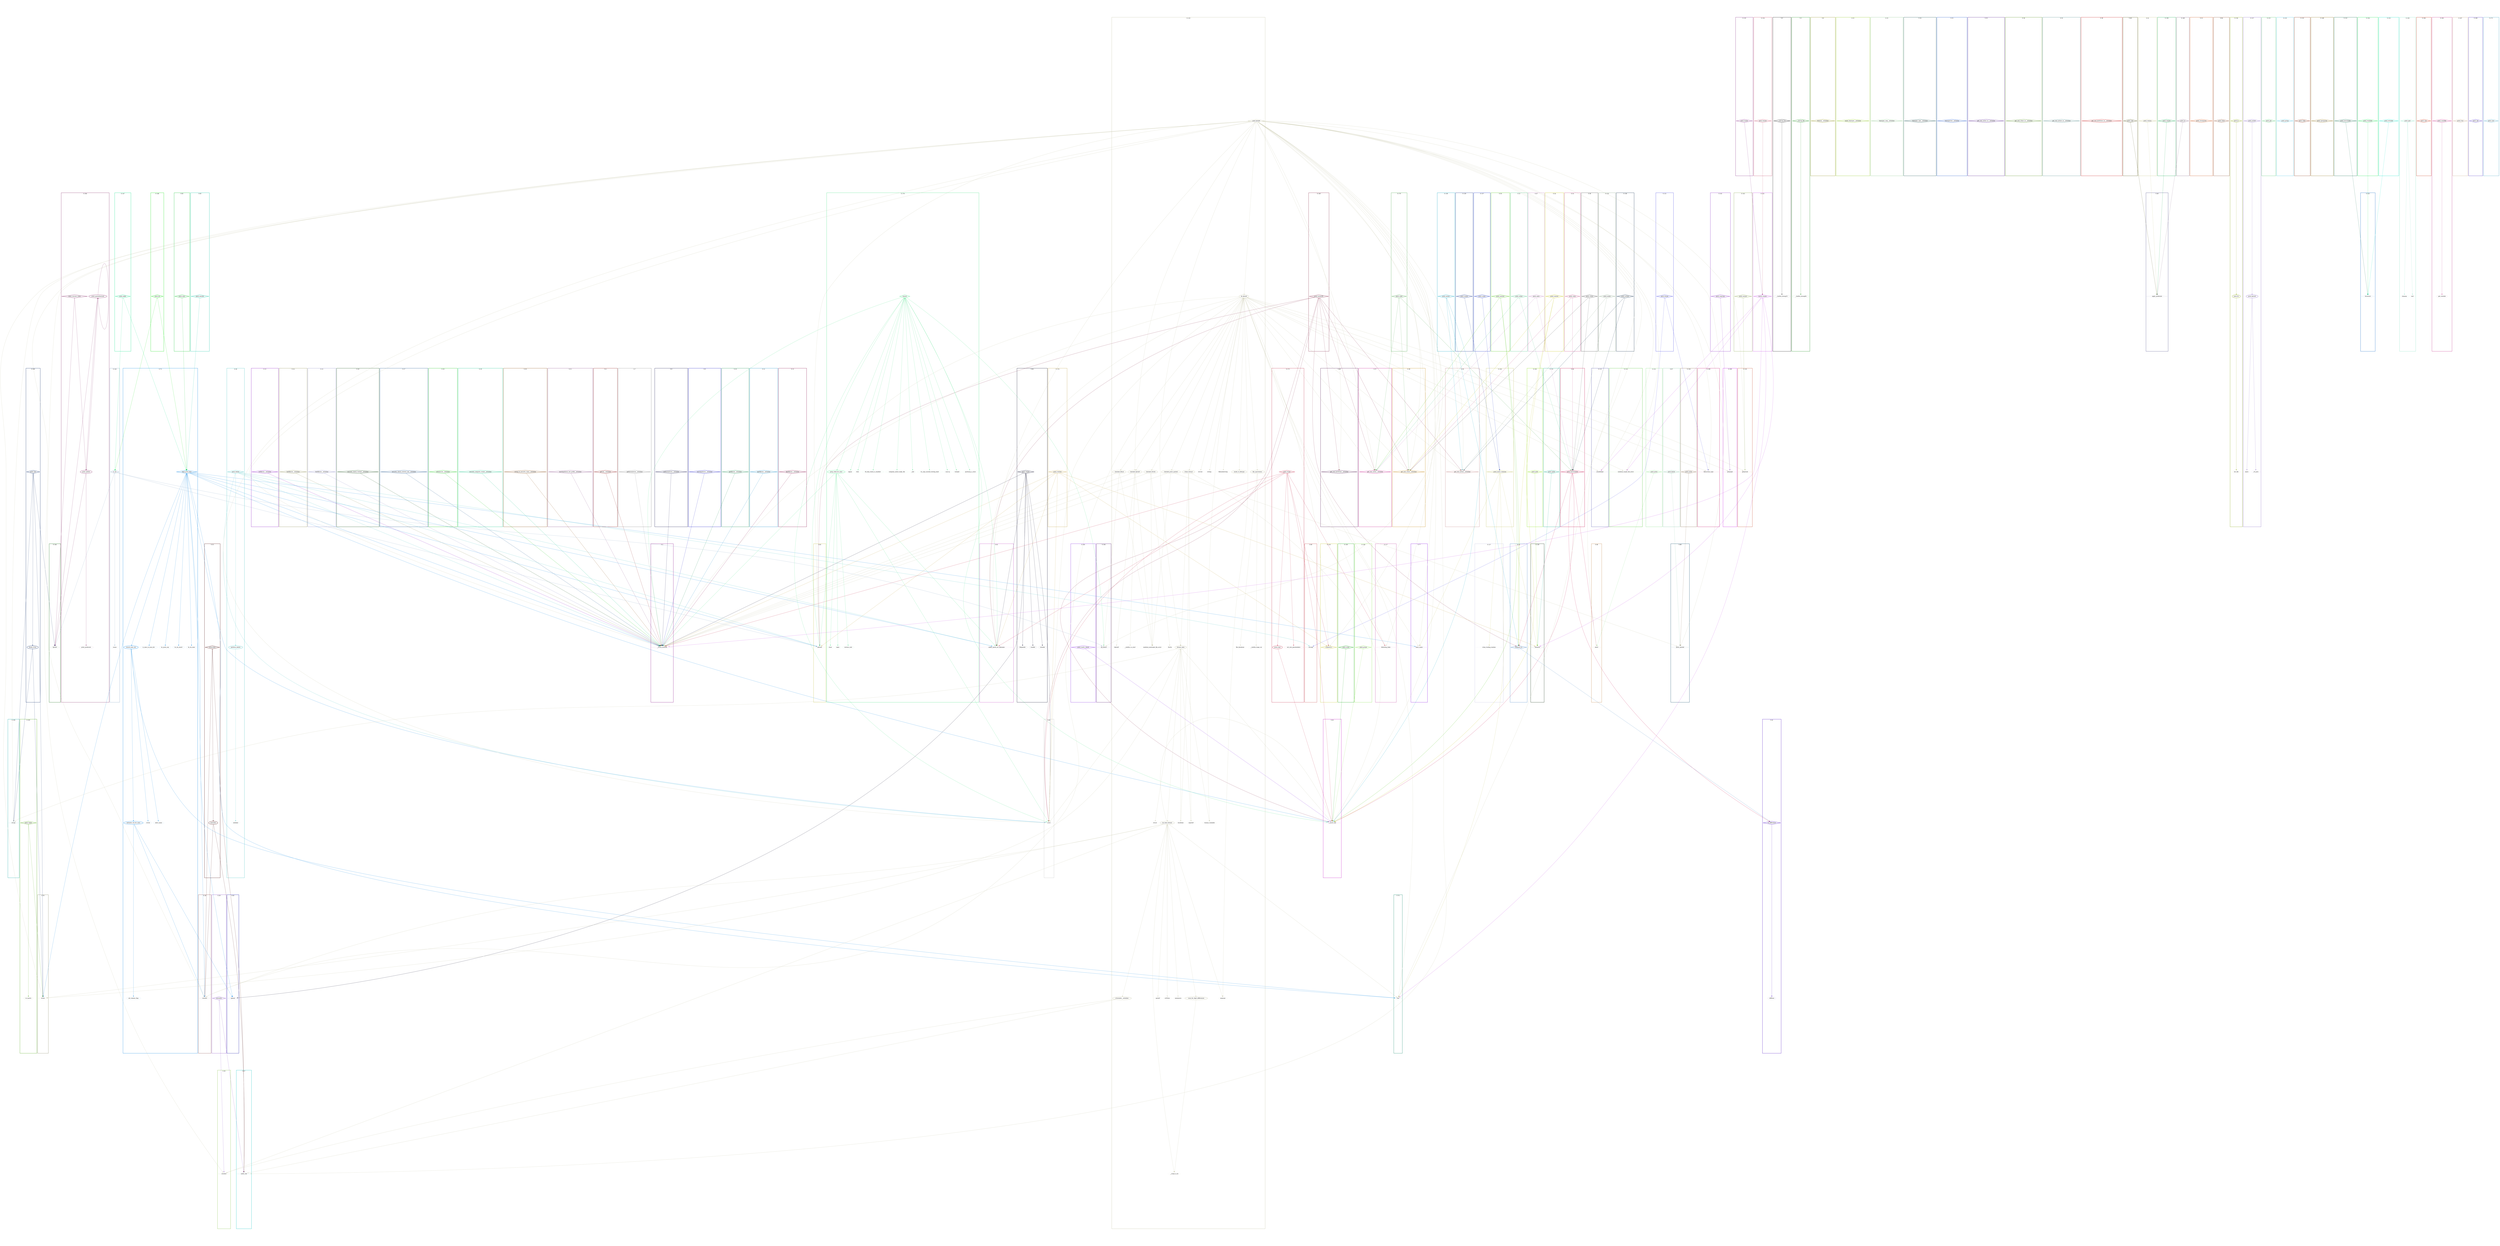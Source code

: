 digraph G {
  ratio=0.500000;
  "UV strcpy (195)" [shape=diamond, label="strcpy", color="#00A0A0",
                     style=dotted];
  "UV __bswap_32 (0)" [shape=diamond, label="__bswap_32", color="#000000",
                       style=bold];
  "UV snprintf (196)" [label="snprintf", color="#C0C0A0", style=dotted];
  "UV __builtin_bswap32 (1)" [label="__builtin_bswap32", color="#000000",
                              style=dotted];
  "UV localtime (197)" [label="localtime", color="#C0C0A0", style=dotted];
  "UV __bswap_64 (2)" [shape=diamond, label="__bswap_64", color="#008000",
                       style=bold];
  "UV strcat (198)" [label="strcat", color="#C0C0A0", style=dotted];
  "UV __builtin_bswap64 (3)" [label="__builtin_bswap64", color="#008000",
                              style=dotted];
  "UV blank_rtrim (199)" [label="blank_rtrim", color="#002060", style=bold];
  "UV getcon__extinline (4)" [shape=diamond, label="getcon__extinline",
                              color="#800000", style=bold];
  "UV print_list (200)" [shape=diamond, label="print_list", color="#002060",
                         style=bold];
  "UV __errno_location (5)" [shape=diamond, label="__errno_location",
                             color="#800080", style=dotted];
  "UV print_parenthesised (201)" [label="print_parenthesised",
                                  color="#802060", style=bold];
  "UV freecon__extinline (6)" [shape=diamond, label="freecon__extinline",
                               color="#808000", style=bold];
  "UV print_optlist (202)" [label="print_optlist", color="#802060",
                            style=bold];
  "UV getfscreatecon__extinline (7)" [shape=diamond,
                                      label="getfscreatecon__extinline",
                                      color="#808080", style=bold];
  "UV print_predicate (203)" [label="print_predicate", color="#802060",
                              style=dotted];
  "UV setfscreatecon__extinline (8)" [shape=diamond,
                                      label="setfscreatecon__extinline",
                                      color="#000040", style=bold];
  "UV show_success_rates (204)" [shape=diamond, label="show_success_rates",
                                 color="#802060", style=bold];
  "UV matchpathcon__extinline (9)" [shape=diamond,
                                    label="matchpathcon__extinline",
                                    color="#0000C0", style=bold];
  "UV pred_sanity_check (205)" [shape=diamond, label="pred_sanity_check",
                                color="#8020E0", style=bold];
  "UV getfilecon__extinline (10)" [shape=diamond,
                                   label="getfilecon__extinline",
                                   color="#008040", style=bold];
  "UV lgetfilecon__extinline (11)" [shape=diamond,
                                    label="lgetfilecon__extinline",
                                    color="#0080C0", style=bold];
  "UV fgetfilecon__extinline (12)" [shape=diamond,
                                    label="fgetfilecon__extinline",
                                    color="#800040", style=bold];
  "UV setfilecon__extinline (13)" [shape=diamond,
                                   label="setfilecon__extinline",
                                   color="#8000C0", style=bold];
  "UV lsetfilecon__extinline (14)" [shape=diamond,
                                    label="lsetfilecon__extinline",
                                    color="#808040", style=bold];
  "UV fsetfilecon__extinline (15)" [shape=diamond,
                                    label="fsetfilecon__extinline",
                                    color="#8080C0", style=bold];
  "UV security_check_context__extinline (16)" [shape=diamond,
                                               label="security_check_context__extinline",
                                               color="#004000", style=bold];
  "UV security_check_context_raw__extinline (17)" [shape=diamond,
                                                   label="security_check_context_raw__extinline",
                                                   color="#004080",
                                                   style=bold];
  "UV setexeccon__extinline (18)" [shape=diamond,
                                   label="setexeccon__extinline",
                                   color="#00C000", style=bold];
  "UV security_compute_create__extinline (19)" [shape=diamond,
                                                label="security_compute_create__extinline",
                                                color="#00C080", style=bold];
  "UV string_to_security_class__extinline (20)" [shape=diamond,
                                                 label="string_to_security_class__extinline",
                                                 color="#804000", style=bold];
  "UV matchpathcon_init_prefix__extinline (21)" [shape=diamond,
                                                 label="matchpathcon_init_prefix__extinline",
                                                 color="#804080", style=bold];
  "UV make_timespec__extinline (22)" [shape=diamond,
                                      label="make_timespec__extinline",
                                      color="#80C000", style=bold];
  "UV timespec_cmp__extinline (23)" [shape=diamond,
                                     label="timespec_cmp__extinline",
                                     color="#80C080", style=bold];
  "UV timespec_sign__extinline (24)" [shape=diamond,
                                      label="timespec_sign__extinline",
                                      color="#004040", style=bold];
  "UV timespectod__extinline (25)" [shape=diamond,
                                    label="timespectod__extinline",
                                    color="#0040C0", style=bold];
  "UV xnmalloc (26)" [label="xnmalloc", color="#400000", style=bold];
  "UV xalloc_die (27)" [shape=diamond, label="xalloc_die", color="#00C0C0",
                        style=dotted];
  "UV xmalloc (28)" [shape=diamond, label="xmalloc", color="#804040",
                     style=dotted];
  "UV xnrealloc (29)" [shape=diamond, label="xnrealloc", color="#8040C0",
                       style=bold];
  "UV xrealloc (30)" [shape=diamond, label="xrealloc", color="#80C040",
                      style=dotted];
  "UV x2nrealloc__extinline (31)" [label="x2nrealloc__extinline",
                                   color="#C0C0A0", style=bold];
  "UV xcharalloc (32)" [shape=diamond, label="xcharalloc", color="#400000",
                        style=bold];
  "UV get_stat_atime_ns__extinline (33)" [shape=diamond,
                                          label="get_stat_atime_ns__extinline",
                                          color="#400080", style=bold];
  "UV get_stat_ctime_ns__extinline (34)" [shape=diamond,
                                          label="get_stat_ctime_ns__extinline",
                                          color="#408000", style=bold];
  "UV get_stat_mtime_ns__extinline (35)" [shape=diamond,
                                          label="get_stat_mtime_ns__extinline",
                                          color="#408080", style=bold];
  "UV get_stat_birthtime_ns__extinline (36)" [shape=diamond,
                                              label="get_stat_birthtime_ns__extinline",
                                              color="#C00000", style=bold];
  "UV get_stat_atime__extinline (37)" [shape=diamond,
                                       label="get_stat_atime__extinline",
                                       color="#C00080", style=bold];
  "UV get_stat_ctime__extinline (38)" [shape=diamond,
                                       label="get_stat_ctime__extinline",
                                       color="#C08000", style=bold];
  "UV get_stat_mtime__extinline (39)" [shape=diamond,
                                       label="get_stat_mtime__extinline",
                                       color="#C08080", style=bold];
  "UV get_stat_birthtime__extinline (40)" [shape=diamond,
                                           label="get_stat_birthtime__extinline",
                                           color="#400040", style=bold];
  "UV ts_difference (41)" [shape=diamond, label="ts_difference",
                           color="#4000C0", style=bold];
  "UV difftime (42)" [label="difftime", color="#4000C0", style=dotted];
  "UV compare_ts (43)" [shape=diamond, label="compare_ts", color="#4080C0",
                        style=bold];
  "UV pred_timewindow (44)" [shape=diamond, label="pred_timewindow",
                             color="#C00040", style=bold];
  "UV __assert_fail (45)" [shape=diamond, label="__assert_fail",
                           color="#C000C0", style=dotted];
  "UV abort (46)" [shape=diamond, label="abort", color="#C08040",
                   style=dotted];
  "UV pred_amin (47)" [shape=diamond, label="pred_amin", color="#C080C0",
                       style=bold];
  "UV pred_and (48)" [shape=diamond, label="pred_and", color="#404000",
                      style=bold];
  "UV apply_predicate (49)" [shape=diamond, label="apply_predicate",
                             color="#404080", style=dotted];
  "UV pred_anewer (50)" [shape=diamond, label="pred_anewer", color="#40C000",
                         style=bold];
  "UV pred_atime (51)" [shape=diamond, label="pred_atime", color="#40C080",
                        style=bold];
  "UV pred_closeparen (52)" [shape=diamond, label="pred_closeparen",
                             color="#C04000", style=bold];
  "UV pred_cmin (53)" [shape=diamond, label="pred_cmin", color="#C04080",
                       style=bold];
  "UV pred_cnewer (54)" [shape=diamond, label="pred_cnewer", color="#C0C000",
                         style=bold];
  "UV pred_comma (55)" [shape=diamond, label="pred_comma", color="#C0C080",
                        style=bold];
  "UV pred_ctime (56)" [shape=diamond, label="pred_ctime", color="#404040",
                        style=bold];
  "UV perform_delete (57)" [label="perform_delete", color="#40C0C0",
                            style=bold];
  "UV unlinkat (58)" [label="unlinkat", color="#40C0C0", style=dotted];
  "UV pred_delete (59)" [shape=diamond, label="pred_delete", color="#40C0C0",
                         style=bold];
  "UV strcmp (60)" [shape=diamond, label="strcmp", color="#C04040",
                    style=dotted];
  "UV safely_quote_err_filename (61)" [shape=diamond,
                                       label="safely_quote_err_filename",
                                       color="#C040C0", style=dotted];
  "UV gettext (62)" [shape=diamond, label="gettext", color="#C0C040",
                     style=dotted];
  "UV error (63)" [shape=diamond, label="error", color="#C0C0C0",
                   style=dotted];
  "UV pred_empty (64)" [shape=diamond, label="pred_empty", color="#000020",
                        style=bold];
  "UV openat (65)" [shape=diamond, label="openat", color="#0000A0",
                    style=dotted];
  "UV fdopendir (66)" [label="fdopendir", color="#000020", style=dotted];
  "UV readdir (67)" [label="readdir", color="#000020", style=dotted];
  "UV closedir (68)" [label="closedir", color="#000020", style=dotted];
  "UV initialise_wd_for_exec (69)" [label="initialise_wd_for_exec",
                                    color="#0080E0", style=bold];
  "UV set_cloexec_flag (70)" [label="set_cloexec_flag", color="#0080E0",
                              style=dotted];
  "UV record_exec_dir (71)" [label="record_exec_dir", color="#0080E0",
                             style=bold];
  "UV strchr (72)" [label="strchr", color="#0080E0", style=dotted];
  "UV mdir_name (73)" [label="mdir_name", color="#0080E0", style=dotted];
  "UV free (74)" [shape=diamond, label="free", color="#008060", style=dotted];
  "UV impl_pred_exec (75)" [shape=diamond, label="impl_pred_exec",
                            color="#0080E0", style=bold];
  "UV is_exec_in_local_dir (76)" [label="is_exec_in_local_dir",
                                  color="#0080E0", style=dotted];
  "UV base_name (77)" [shape=diamond, label="base_name", color="#8000E0",
                       style=dotted];
  "UV strlen (78)" [shape=diamond, label="strlen", color="#808060",
                    style=dotted];
  "UV bc_push_arg (79)" [label="bc_push_arg", color="#0080E0", style=dotted];
  "UV bc_do_insert (80)" [label="bc_do_insert", color="#0080E0", style=dotted];
  "UV bc_do_exec (81)" [label="bc_do_exec", color="#0080E0", style=dotted];
  "UV pred_exec (82)" [shape=diamond, label="pred_exec", color="#00C020",
                       style=bold];
  "UV pred_execdir (83)" [shape=diamond, label="pred_execdir",
                          color="#00C0A0", style=bold];
  "UV pred_false (84)" [shape=diamond, label="pred_false", color="#804020",
                        style=bold];
  "UV pred_fls (85)" [label="pred_fls", color="#80A000", style=bold];
  "UV list_file (86)" [label="list_file", color="#80A000", style=dotted];
  "UV pred_fprint (87)" [shape=diamond, label="pred_fprint", color="#80C0A0",
                         style=bold];
  "UV print_quoted (88)" [shape=diamond, label="print_quoted",
                          color="#004060", style=dotted];
  "UV pred_fprint0 (89)" [label="pred_fprint0", color="#8060C0", style=bold];
  "UV fputs (90)" [label="fputs", color="#8060C0", style=dotted];
  "UV _IO_putc (91)" [label="_IO_putc", color="#8060C0", style=dotted];
  "UV mode_to_filetype (92)" [label="mode_to_filetype", color="#C0C0A0",
                              style=bold];
  "UV file_sparseness (93)" [label="file_sparseness", color="#C0C0A0",
                             style=bold];
  "UV __builtin_huge_val (94)" [label="__builtin_huge_val", color="#C0C0A0",
                                style=dotted];
  "UV file_blocksize (95)" [label="file_blocksize", color="#C0C0A0",
                            style=dotted];
  "UV checked_fprintf (96)" [label="checked_fprintf", color="#C0C0A0",
                             style=bold];
  "UV __builtin_va_start (97)" [label="__builtin_va_start", color="#C0C0A0",
                                style=dotted];
  "UV vfprintf (98)" [label="vfprintf", color="#C0C0A0", style=dotted];
  "UV nonfatal_nontarget_file_error (99)" [label="nonfatal_nontarget_file_error",
                                           color="#C0C0A0", style=dotted];
  "UV checked_print_quoted (100)" [label="checked_print_quoted",
                                   color="#C0C0A0", style=bold];
  "UV checked_fwrite (101)" [label="checked_fwrite", color="#C0C0A0",
                             style=bold];
  "UV fwrite (102)" [label="fwrite", color="#C0C0A0", style=dotted];
  "UV checked_fflush (103)" [label="checked_fflush", color="#C0C0A0",
                             style=bold];
  "UV rpl_fflush (104)" [shape=diamond, label="rpl_fflush", color="#400060",
                         style=dotted];
  "UV do_fprintf (105)" [label="do_fprintf", color="#C0C0A0", style=bold];
  "UV ctime_format (106)" [label="ctime_format", color="#C0C0A0", style=bold];
  "UV human_readable (107)" [label="human_readable", color="#C0C0A0",
                             style=dotted];
  "UV filesystem_type (108)" [shape=diamond, label="filesystem_type",
                              color="#C00060", style=dotted];
  "UV getgrgid (109)" [shape=diamond, label="getgrgid", color="#C000E0",
                       style=dotted];
  "UV strrchr (110)" [label="strrchr", color="#C0C0A0", style=dotted];
  "UV strdup (111)" [label="strdup", color="#C0C0A0", style=dotted];
  "UV memcpy (112)" [label="memcpy", color="#C0C0A0", style=dotted];
  "UV areadlinkat (113)" [shape=diamond, label="areadlinkat",
                          color="#4040A0", style=dotted];
  "UV nonfatal_target_file_error (114)" [shape=diamond,
                                         label="nonfatal_target_file_error",
                                         color="#40C020", style=dotted];
  "UV filemodestring (115)" [label="filemodestring", color="#C0C0A0",
                             style=dotted];
  "UV getpwuid (116)" [shape=diamond, label="getpwuid", color="#C04020",
                       style=dotted];
  "UV following_links (117)" [shape=diamond, label="following_links",
                              color="#C040A0", style=dotted];
  "UV <indirect> (118)" [shape=diamond, label="<indirect>", color="#C0C020",
                         style=bold];
  "UV pred_fprintf (119)" [shape=diamond, label="pred_fprintf",
                           color="#C0C0A0", style=bold];
  "UV format_date (120)" [label="format_date", color="#C0C0A0", style=bold];
  "UV pred_fstype (121)" [shape=diamond, label="pred_fstype",
                          color="#4040E0", style=bold];
  "UV pred_gid (122)" [shape=diamond, label="pred_gid", color="#40C060",
                       style=bold];
  "UV pred_group (123)" [shape=diamond, label="pred_group", color="#40C0E0",
                         style=bold];
  "UV pred_ilname (124)" [shape=diamond, label="pred_ilname",
                          color="#C04060", style=bold];
  "UV match_lname (125)" [shape=diamond, label="match_lname",
                          color="#C040E0", style=bold];
  "UV pred_name_common (126)" [shape=diamond, label="pred_name_common",
                               color="#C0C060", style=bold];
  "UV strip_trailing_slashes (127)" [shape=diamond,
                                     label="strip_trailing_slashes",
                                     color="#C0C0E0", style=dotted];
  "UV fnmatch (128)" [shape=diamond, label="fnmatch", color="#002000",
                      style=dotted];
  "UV pred_iname (129)" [shape=diamond, label="pred_iname", color="#002080",
                         style=bold];
  "UV pred_inum (130)" [shape=diamond, label="pred_inum", color="#00A000",
                        style=bold];
  "UV pred_ipath (131)" [shape=diamond, label="pred_ipath", color="#00A080",
                         style=bold];
  "UV pred_links (132)" [shape=diamond, label="pred_links", color="#802000",
                         style=bold];
  "UV pred_lname (133)" [shape=diamond, label="pred_lname", color="#802080",
                         style=bold];
  "UV pred_ls (134)" [shape=diamond, label="pred_ls", color="#80A000",
                      style=bold];
  "UV pred_mmin (135)" [shape=diamond, label="pred_mmin", color="#80A080",
                        style=bold];
  "UV pred_mtime (136)" [shape=diamond, label="pred_mtime", color="#002040",
                         style=bold];
  "UV pred_name (137)" [shape=diamond, label="pred_name", color="#0020C0",
                        style=bold];
  "UV pred_negate (138)" [shape=diamond, label="pred_negate",
                          color="#00A040", style=bold];
  "UV pred_newer (139)" [shape=diamond, label="pred_newer", color="#00A0C0",
                         style=bold];
  "UV pred_newerXY (140)" [shape=diamond, label="pred_newerXY",
                           color="#802040", style=bold];
  "UV pred_nogroup (141)" [shape=diamond, label="pred_nogroup",
                           color="#8020C0", style=bold];
  "UV pred_nouser (142)" [shape=diamond, label="pred_nouser",
                          color="#80A040", style=bold];
  "UV is_ok (143)" [shape=diamond, label="is_ok", color="#80A0C0", style=bold];
  "UV fprintf (144)" [shape=diamond, label="fprintf", color="#006000",
                      style=dotted];
  "UV yesno (145)" [label="yesno", color="#80A0C0", style=dotted];
  "UV pred_ok (146)" [shape=diamond, label="pred_ok", color="#00E000",
                      style=bold];
  "UV pred_okdir (147)" [shape=diamond, label="pred_okdir", color="#00E080",
                         style=bold];
  "UV pred_openparen (148)" [shape=diamond, label="pred_openparen",
                             color="#806000", style=bold];
  "UV pred_or (149)" [shape=diamond, label="pred_or", color="#806080",
                      style=bold];
  "UV pred_path (150)" [shape=diamond, label="pred_path", color="#80E000",
                        style=bold];
  "UV pred_perm (151)" [shape=diamond, label="pred_perm", color="#80E080",
                        style=bold];
  "UV pred_executable (152)" [shape=diamond, label="pred_executable",
                              color="#006040", style=bold];
  "UV faccessat (153)" [shape=diamond, label="faccessat", color="#0060C0",
                        style=dotted];
  "UV pred_readable (154)" [shape=diamond, label="pred_readable",
                            color="#00E040", style=bold];
  "UV pred_writable (155)" [shape=diamond, label="pred_writable",
                            color="#00E0C0", style=bold];
  "UV pred_print (156)" [shape=diamond, label="pred_print", color="#806040",
                         style=bold];
  "UV pred_print0 (157)" [shape=diamond, label="pred_print0",
                          color="#8060C0", style=bold];
  "UV pred_prune (158)" [shape=diamond, label="pred_prune", color="#80E040",
                         style=bold];
  "UV pred_quit (159)" [shape=diamond, label="pred_quit", color="#80E0C0",
                        style=bold];
  "UV cleanup (160)" [label="cleanup", color="#80E0C0", style=dotted];
  "UV exit (161)" [label="exit", color="#80E0C0", style=dotted];
  "UV pred_regex (162)" [shape=diamond, label="pred_regex", color="#40A000",
                         style=bold];
  "UV re_match (163)" [label="re_match", color="#40A000", style=dotted];
  "UV pred_size (164)" [shape=diamond, label="pred_size", color="#C02000",
                        style=bold];
  "UV pred_samefile (165)" [shape=diamond, label="pred_samefile",
                            color="#C02080", style=bold];
  "UV get_statinfo (166)" [label="get_statinfo", color="#C02080",
                           style=dotted];
  "UV pred_true (167)" [shape=diamond, label="pred_true", color="#C0A080",
                        style=bold];
  "UV pred_type (168)" [label="pred_type", color="#C02040", style=bold];
  "UV pred_uid (169)" [shape=diamond, label="pred_uid", color="#4020C0",
                       style=bold];
  "UV pred_used (170)" [shape=diamond, label="pred_used", color="#40A040",
                        style=bold];
  "UV pred_user (171)" [shape=diamond, label="pred_user", color="#40A0C0",
                        style=bold];
  "UV pred_xtype (172)" [shape=diamond, label="pred_xtype", color="#C02040",
                         style=bold];
  "UV set_stat_placeholders (173)" [label="set_stat_placeholders",
                                    color="#C02040", style=dotted];
  "UV pred_context (174)" [shape=diamond, label="pred_context",
                           color="#C0A040", style=bold];
  "UV prep_child_for_exec (175)" [label="prep_child_for_exec",
                                  color="#40E080", style=bold];
  "UV close (176)" [label="close", color="#40E080", style=dotted];
  "UV open (177)" [label="open", color="#40E080", style=dotted];
  "UV restore_cwd (178)" [label="restore_cwd", color="#40E080", style=dotted];
  "UV launch (179)" [shape=diamond, label="launch", color="#40E080",
                     style=bold];
  "UV signal (180)" [label="signal", color="#40E080", style=dotted];
  "UV fork (181)" [label="fork", color="#40E080", style=dotted];
  "UV fd_leak_check_is_enabled (182)" [label="fd_leak_check_is_enabled",
                                       color="#40E080", style=dotted];
  "UV complain_about_leaky_fds (183)" [label="complain_about_leaky_fds",
                                       color="#40E080", style=dotted];
  "UV _exit (184)" [label="_exit", color="#40E080", style=dotted];
  "UV bc_args_exceed_testing_limit (185)" [label="bc_args_exceed_testing_limit",
                                           color="#40E080", style=dotted];
  "UV execvp (186)" [label="execvp", color="#40E080", style=dotted];
  "UV waitpid (187)" [label="waitpid", color="#40E080", style=dotted];
  "UV quotearg_n_style (188)" [label="quotearg_n_style", color="#40E080",
                               style=dotted];
  "UV scan_for_digit_differences (189)" [label="scan_for_digit_differences",
                                         color="#C0C0A0", style=bold];
  "UV __ctype_b_loc (190)" [label="__ctype_b_loc", color="#C0C0A0",
                            style=dotted];
  "UV do_time_format (191)" [label="do_time_format", color="#C0C0A0",
                             style=bold];
  "UV sprintf (192)" [label="sprintf", color="#C0C0A0", style=dotted];
  "UV strftime (193)" [label="strftime", color="#C0C0A0", style=dotted];
  "UV memmove (194)" [label="memmove", color="#C0C0A0", style=dotted];
  
  subgraph cluster_30 { label="S 30";
    color="#80C040";
    style=bold;
    "UV xrealloc (30)"; };
  subgraph cluster_113 { label="S 113";
    color="#4040A0";
    style=bold;
    "UV areadlinkat (113)"; };
  subgraph cluster_114 { label="S 114";
    color="#40C020";
    style=bold;
    "UV nonfatal_target_file_error (114)"; };
  subgraph cluster_32 { label="S 32";
    color="#400000";
    style=bold;
    "UV xcharalloc (32)";"UV xnmalloc (26)"; };
  subgraph cluster_33 { label="S 33";
    color="#400080";
    style=bold;
    "UV get_stat_atime_ns__extinline (33)"; };
  subgraph cluster_116 { label="S 116";
    color="#C04020";
    style=bold;
    "UV getpwuid (116)"; };
  subgraph cluster_34 { label="S 34";
    color="#408000";
    style=bold;
    "UV get_stat_ctime_ns__extinline (34)"; };
  subgraph cluster_117 { label="S 117";
    color="#C040A0";
    style=bold;
    "UV following_links (117)"; };
  subgraph cluster_35 { label="S 35";
    color="#408080";
    style=bold;
    "UV get_stat_mtime_ns__extinline (35)"; };
  subgraph cluster_118 { label="S 118";
    color="#C0C020";
    style=bold;
    "UV <indirect> (118)"; };
  subgraph cluster_36 { label="S 36";
    color="#C00000";
    style=bold;
    "UV get_stat_birthtime_ns__extinline (36)"; };
  subgraph cluster_119 { label="S 119";
    color="#C0C0A0";
    style=bold;
    "UV memmove (194)";"UV strftime (193)";"UV sprintf (192)";"UV do_time_format (191)";"UV __ctype_b_loc (190)";"UV scan_for_digit_differences (189)";"UV format_date (120)";"UV pred_fprintf (119)";"UV filemodestring (115)";"UV memcpy (112)";"UV strdup (111)";"UV strrchr (110)";"UV human_readable (107)";"UV ctime_format (106)";"UV do_fprintf (105)";"UV checked_fflush (103)";"UV fwrite (102)";"UV checked_fwrite (101)";"UV checked_print_quoted (100)";"UV nonfatal_nontarget_file_error (99)";"UV vfprintf (98)";"UV __builtin_va_start (97)";"UV checked_fprintf (96)";"UV file_blocksize (95)";"UV __builtin_huge_val (94)";"UV file_sparseness (93)";"UV mode_to_filetype (92)";"UV x2nrealloc__extinline (31)";"UV strcat (198)";"UV localtime (197)";"UV snprintf (196)"; };
  subgraph cluster_37 { label="S 37";
    color="#C00080";
    style=bold;
    "UV get_stat_atime__extinline (37)"; };
  subgraph cluster_38 { label="S 38";
    color="#C08000";
    style=bold;
    "UV get_stat_ctime__extinline (38)"; };
  subgraph cluster_39 { label="S 39";
    color="#C08080";
    style=bold;
    "UV get_stat_mtime__extinline (39)"; };
  subgraph cluster_121 { label="S 121";
    color="#4040E0";
    style=bold;
    "UV pred_fstype (121)"; };
  subgraph cluster_122 { label="S 122";
    color="#40C060";
    style=bold;
    "UV pred_gid (122)"; };
  subgraph cluster_40 { label="S 40";
    color="#400040";
    style=bold;
    "UV get_stat_birthtime__extinline (40)"; };
  subgraph cluster_123 { label="S 123";
    color="#40C0E0";
    style=bold;
    "UV pred_group (123)"; };
  subgraph cluster_41 { label="S 41";
    color="#4000C0";
    style=bold;
    "UV difftime (42)";"UV ts_difference (41)"; };
  subgraph cluster_124 { label="S 124";
    color="#C04060";
    style=bold;
    "UV pred_ilname (124)"; };
  subgraph cluster_125 { label="S 125";
    color="#C040E0";
    style=bold;
    "UV match_lname (125)"; };
  subgraph cluster_43 { label="S 43";
    color="#4080C0";
    style=bold;
    "UV compare_ts (43)"; };
  subgraph cluster_126 { label="S 126";
    color="#C0C060";
    style=bold;
    "UV pred_name_common (126)"; };
  subgraph cluster_44 { label="S 44";
    color="#C00040";
    style=bold;
    "UV pred_timewindow (44)"; };
  subgraph cluster_127 { label="S 127";
    color="#C0C0E0";
    style=bold;
    "UV strip_trailing_slashes (127)"; };
  subgraph cluster_45 { label="S 45";
    color="#C000C0";
    style=bold;
    "UV __assert_fail (45)"; };
  subgraph cluster_128 { label="S 128";
    color="#002000";
    style=bold;
    "UV fnmatch (128)"; };
  subgraph cluster_46 { label="S 46";
    color="#C08040";
    style=bold;
    "UV abort (46)"; };
  subgraph cluster_129 { label="S 129";
    color="#002080";
    style=bold;
    "UV pred_iname (129)"; };
  subgraph cluster_47 { label="S 47";
    color="#C080C0";
    style=bold;
    "UV pred_amin (47)"; };
  subgraph cluster_48 { label="S 48";
    color="#404000";
    style=bold;
    "UV pred_and (48)"; };
  subgraph cluster_195 { label="S 195";
    color="#00A0A0";
    style=bold;
    "UV strcpy (195)"; };
  subgraph cluster_49 { label="S 49";
    color="#404080";
    style=bold;
    "UV apply_predicate (49)"; };
  subgraph cluster_130 { label="S 130";
    color="#00A000";
    style=bold;
    "UV pred_inum (130)"; };
  subgraph cluster_131 { label="S 131";
    color="#00A080";
    style=bold;
    "UV pred_ipath (131)"; };
  subgraph cluster_132 { label="S 132";
    color="#802000";
    style=bold;
    "UV pred_links (132)"; };
  subgraph cluster_50 { label="S 50";
    color="#40C000";
    style=bold;
    "UV pred_anewer (50)"; };
  subgraph cluster_133 { label="S 133";
    color="#802080";
    style=bold;
    "UV pred_lname (133)"; };
  subgraph cluster_51 { label="S 51";
    color="#40C080";
    style=bold;
    "UV pred_atime (51)"; };
  subgraph cluster_134 { label="S 134";
    color="#80A000";
    style=bold;
    "UV pred_ls (134)";"UV list_file (86)";"UV pred_fls (85)"; };
  subgraph cluster_52 { label="S 52";
    color="#C04000";
    style=bold;
    "UV pred_closeparen (52)"; };
  subgraph cluster_53 { label="S 53";
    color="#C04080";
    style=bold;
    "UV pred_cmin (53)"; };
  subgraph cluster_135 { label="S 135";
    color="#80A080";
    style=bold;
    "UV pred_mmin (135)"; };
  subgraph cluster_54 { label="S 54";
    color="#C0C000";
    style=bold;
    "UV pred_cnewer (54)"; };
  subgraph cluster_136 { label="S 136";
    color="#002040";
    style=bold;
    "UV pred_mtime (136)"; };
  subgraph cluster_55 { label="S 55";
    color="#C0C080";
    style=bold;
    "UV pred_comma (55)"; };
  subgraph cluster_137 { label="S 137";
    color="#0020C0";
    style=bold;
    "UV pred_name (137)"; };
  subgraph cluster_56 { label="S 56";
    color="#404040";
    style=bold;
    "UV pred_ctime (56)"; };
  subgraph cluster_138 { label="S 138";
    color="#00A040";
    style=bold;
    "UV pred_negate (138)"; };
  subgraph cluster_139 { label="S 139";
    color="#00A0C0";
    style=bold;
    "UV pred_newer (139)"; };
  subgraph cluster_59 { label="S 59";
    color="#40C0C0";
    style=bold;
    "UV pred_delete (59)";"UV unlinkat (58)";"UV perform_delete (57)"; };
  subgraph cluster_0 { label="S 0";
    color="#000000";
    style=bold;
    "UV __builtin_bswap32 (1)";"UV __bswap_32 (0)"; };
  subgraph cluster_2 { label="S 2";
    color="#008000";
    style=bold;
    "UV __builtin_bswap64 (3)";"UV __bswap_64 (2)"; };
  subgraph cluster_4 { label="S 4";
    color="#800000";
    style=bold;
    "UV getcon__extinline (4)"; };
  subgraph cluster_5 { label="S 5";
    color="#800080";
    style=bold;
    "UV __errno_location (5)"; };
  subgraph cluster_6 { label="S 6";
    color="#808000";
    style=bold;
    "UV freecon__extinline (6)"; };
  subgraph cluster_7 { label="S 7";
    color="#808080";
    style=bold;
    "UV getfscreatecon__extinline (7)"; };
  subgraph cluster_8 { label="S 8";
    color="#000040";
    style=bold;
    "UV setfscreatecon__extinline (8)"; };
  subgraph cluster_140 { label="S 140";
    color="#802040";
    style=bold;
    "UV pred_newerXY (140)"; };
  subgraph cluster_9 { label="S 9";
    color="#0000C0";
    style=bold;
    "UV matchpathcon__extinline (9)"; };
  subgraph cluster_141 { label="S 141";
    color="#8020C0";
    style=bold;
    "UV pred_nogroup (141)"; };
  subgraph cluster_142 { label="S 142";
    color="#80A040";
    style=bold;
    "UV pred_nouser (142)"; };
  subgraph cluster_60 { label="S 60";
    color="#C04040";
    style=bold;
    "UV strcmp (60)"; };
  subgraph cluster_143 { label="S 143";
    color="#80A0C0";
    style=bold;
    "UV yesno (145)";"UV is_ok (143)"; };
  subgraph cluster_61 { label="S 61";
    color="#C040C0";
    style=bold;
    "UV safely_quote_err_filename (61)"; };
  subgraph cluster_144 { label="S 144";
    color="#006000";
    style=bold;
    "UV fprintf (144)"; };
  subgraph cluster_62 { label="S 62";
    color="#C0C040";
    style=bold;
    "UV gettext (62)"; };
  subgraph cluster_63 { label="S 63";
    color="#C0C0C0";
    style=bold;
    "UV error (63)"; };
  subgraph cluster_146 { label="S 146";
    color="#00E000";
    style=bold;
    "UV pred_ok (146)"; };
  subgraph cluster_64 { label="S 64";
    color="#000020";
    style=bold;
    "UV closedir (68)";"UV readdir (67)";"UV fdopendir (66)";"UV pred_empty (64)"; };
  subgraph cluster_147 { label="S 147";
    color="#00E080";
    style=bold;
    "UV pred_okdir (147)"; };
  subgraph cluster_65 { label="S 65";
    color="#0000A0";
    style=bold;
    "UV openat (65)"; };
  subgraph cluster_148 { label="S 148";
    color="#806000";
    style=bold;
    "UV pred_openparen (148)"; };
  subgraph cluster_149 { label="S 149";
    color="#806080";
    style=bold;
    "UV pred_or (149)"; };
  subgraph cluster_150 { label="S 150";
    color="#80E000";
    style=bold;
    "UV pred_path (150)"; };
  subgraph cluster_151 { label="S 151";
    color="#80E080";
    style=bold;
    "UV pred_perm (151)"; };
  subgraph cluster_152 { label="S 152";
    color="#006040";
    style=bold;
    "UV pred_executable (152)"; };
  subgraph cluster_153 { label="S 153";
    color="#0060C0";
    style=bold;
    "UV faccessat (153)"; };
  subgraph cluster_154 { label="S 154";
    color="#00E040";
    style=bold;
    "UV pred_readable (154)"; };
  subgraph cluster_155 { label="S 155";
    color="#00E0C0";
    style=bold;
    "UV pred_writable (155)"; };
  subgraph cluster_156 { label="S 156";
    color="#806040";
    style=bold;
    "UV pred_print (156)"; };
  subgraph cluster_74 { label="S 74";
    color="#008060";
    style=bold;
    "UV free (74)"; };
  subgraph cluster_157 { label="S 157";
    color="#8060C0";
    style=bold;
    "UV pred_print0 (157)";"UV _IO_putc (91)";"UV fputs (90)";"UV pred_fprint0 (89)"; };
  subgraph cluster_75 { label="S 75";
    color="#0080E0";
    style=bold;
    "UV bc_do_exec (81)";"UV bc_do_insert (80)";"UV bc_push_arg (79)";"UV is_exec_in_local_dir (76)";"UV impl_pred_exec (75)";"UV mdir_name (73)";"UV strchr (72)";"UV record_exec_dir (71)";"UV set_cloexec_flag (70)";"UV initialise_wd_for_exec (69)"; };
  subgraph cluster_158 { label="S 158";
    color="#80E040";
    style=bold;
    "UV pred_prune (158)"; };
  subgraph cluster_159 { label="S 159";
    color="#80E0C0";
    style=bold;
    "UV exit (161)";"UV cleanup (160)";"UV pred_quit (159)"; };
  subgraph cluster_77 { label="S 77";
    color="#8000E0";
    style=bold;
    "UV base_name (77)"; };
  subgraph cluster_78 { label="S 78";
    color="#808060";
    style=bold;
    "UV strlen (78)"; };
  subgraph cluster_200 { label="S 200";
    color="#002060";
    style=bold;
    "UV print_list (200)";"UV blank_rtrim (199)"; };
  subgraph cluster_10 { label="S 10";
    color="#008040";
    style=bold;
    "UV getfilecon__extinline (10)"; };
  subgraph cluster_204 { label="S 204";
    color="#802060";
    style=bold;
    "UV show_success_rates (204)";"UV print_predicate (203)";"UV print_optlist (202)";"UV print_parenthesised (201)"; };
  subgraph cluster_11 { label="S 11";
    color="#0080C0";
    style=bold;
    "UV lgetfilecon__extinline (11)"; };
  subgraph cluster_205 { label="S 205";
    color="#8020E0";
    style=bold;
    "UV pred_sanity_check (205)"; };
  subgraph cluster_12 { label="S 12";
    color="#800040";
    style=bold;
    "UV fgetfilecon__extinline (12)"; };
  subgraph cluster_13 { label="S 13";
    color="#8000C0";
    style=bold;
    "UV setfilecon__extinline (13)"; };
  subgraph cluster_14 { label="S 14";
    color="#808040";
    style=bold;
    "UV lsetfilecon__extinline (14)"; };
  subgraph cluster_15 { label="S 15";
    color="#8080C0";
    style=bold;
    "UV fsetfilecon__extinline (15)"; };
  subgraph cluster_162 { label="S 162";
    color="#40A000";
    style=bold;
    "UV re_match (163)";"UV pred_regex (162)"; };
  subgraph cluster_16 { label="S 16";
    color="#004000";
    style=bold;
    "UV security_check_context__extinline (16)"; };
  subgraph cluster_17 { label="S 17";
    color="#004080";
    style=bold;
    "UV security_check_context_raw__extinline (17)"; };
  subgraph cluster_164 { label="S 164";
    color="#C02000";
    style=bold;
    "UV pred_size (164)"; };
  subgraph cluster_82 { label="S 82";
    color="#00C020";
    style=bold;
    "UV pred_exec (82)"; };
  subgraph cluster_18 { label="S 18";
    color="#00C000";
    style=bold;
    "UV setexeccon__extinline (18)"; };
  subgraph cluster_165 { label="S 165";
    color="#C02080";
    style=bold;
    "UV get_statinfo (166)";"UV pred_samefile (165)"; };
  subgraph cluster_83 { label="S 83";
    color="#00C0A0";
    style=bold;
    "UV pred_execdir (83)"; };
  subgraph cluster_19 { label="S 19";
    color="#00C080";
    style=bold;
    "UV security_compute_create__extinline (19)"; };
  subgraph cluster_84 { label="S 84";
    color="#804020";
    style=bold;
    "UV pred_false (84)"; };
  subgraph cluster_167 { label="S 167";
    color="#C0A080";
    style=bold;
    "UV pred_true (167)"; };
  subgraph cluster_169 { label="S 169";
    color="#4020C0";
    style=bold;
    "UV pred_uid (169)"; };
  subgraph cluster_87 { label="S 87";
    color="#80C0A0";
    style=bold;
    "UV pred_fprint (87)"; };
  subgraph cluster_88 { label="S 88";
    color="#004060";
    style=bold;
    "UV print_quoted (88)"; };
  subgraph cluster_20 { label="S 20";
    color="#804000";
    style=bold;
    "UV string_to_security_class__extinline (20)"; };
  subgraph cluster_21 { label="S 21";
    color="#804080";
    style=bold;
    "UV matchpathcon_init_prefix__extinline (21)"; };
  subgraph cluster_22 { label="S 22";
    color="#80C000";
    style=bold;
    "UV make_timespec__extinline (22)"; };
  subgraph cluster_104 { label="S 104";
    color="#400060";
    style=bold;
    "UV rpl_fflush (104)"; };
  subgraph cluster_23 { label="S 23";
    color="#80C080";
    style=bold;
    "UV timespec_cmp__extinline (23)"; };
  subgraph cluster_24 { label="S 24";
    color="#004040";
    style=bold;
    "UV timespec_sign__extinline (24)"; };
  subgraph cluster_170 { label="S 170";
    color="#40A040";
    style=bold;
    "UV pred_used (170)"; };
  subgraph cluster_25 { label="S 25";
    color="#0040C0";
    style=bold;
    "UV timespectod__extinline (25)"; };
  subgraph cluster_171 { label="S 171";
    color="#40A0C0";
    style=bold;
    "UV pred_user (171)"; };
  subgraph cluster_172 { label="S 172";
    color="#C02040";
    style=bold;
    "UV set_stat_placeholders (173)";"UV pred_xtype (172)";"UV pred_type (168)"; };
  subgraph cluster_108 { label="S 108";
    color="#C00060";
    style=bold;
    "UV filesystem_type (108)"; };
  subgraph cluster_27 { label="S 27";
    color="#00C0C0";
    style=bold;
    "UV xalloc_die (27)"; };
  subgraph cluster_109 { label="S 109";
    color="#C000E0";
    style=bold;
    "UV getgrgid (109)"; };
  subgraph cluster_174 { label="S 174";
    color="#C0A040";
    style=bold;
    "UV pred_context (174)"; };
  subgraph cluster_28 { label="S 28";
    color="#804040";
    style=bold;
    "UV xmalloc (28)"; };
  subgraph cluster_29 { label="S 29";
    color="#8040C0";
    style=bold;
    "UV xnrealloc (29)"; };
  subgraph cluster_179 { label="S 179";
    color="#40E080";
    style=bold;
    "UV quotearg_n_style (188)";"UV waitpid (187)";"UV execvp (186)";"UV bc_args_exceed_testing_limit (185)";"UV _exit (184)";"UV complain_about_leaky_fds (183)";"UV fd_leak_check_is_enabled (182)";"UV fork (181)";"UV signal (180)";"UV launch (179)";"UV restore_cwd (178)";"UV open (177)";"UV close (176)";"UV prep_child_for_exec (175)"; };
  
  "UV __bswap_32 (0)" -> "UV __builtin_bswap32 (1)" [color="#000000"];
  "UV __bswap_64 (2)" -> "UV __builtin_bswap64 (3)" [color="#008000"];
  "UV blank_rtrim (199)" -> "UV strlen (78)" [color="#002060"];
  "UV blank_rtrim (199)" -> "UV strcpy (195)" [color="#002060"];
  "UV getcon__extinline (4)" -> "UV __errno_location (5)" [color="#800000"];
  "UV print_list (200)" -> "UV strlen (78)" [color="#002060"];
  "UV print_list (200)" -> "UV fprintf (144)" [color="#002060"];
  "UV print_list (200)" -> "UV strcpy (195)" [color="#002060"];
  "UV print_list (200)" -> "UV blank_rtrim (199)" [color="#002060"];
  "UV print_parenthesised (201)" -> "UV fprintf (144)" [color="#802060"];
  "UV print_parenthesised (201)" -> "UV print_parenthesised (201)" [color="#802060"];
  "UV print_parenthesised (201)" -> "UV print_optlist (202)" [color="#802060"];
  "UV print_optlist (202)" -> "UV fprintf (144)" [color="#802060"];
  "UV print_optlist (202)" -> "UV print_parenthesised (201)" [color="#802060"];
  "UV print_optlist (202)" -> "UV print_predicate (203)" [color="#802060"];
  "UV getfscreatecon__extinline (7)" -> "UV __errno_location (5)" [color="#808080"];
  "UV setfscreatecon__extinline (8)" -> "UV __errno_location (5)" [color="#000040"];
  "UV show_success_rates (204)" -> "UV fprintf (144)" [color="#802060"];
  "UV show_success_rates (204)" -> "UV print_optlist (202)" [color="#802060"];
  "UV matchpathcon__extinline (9)" -> "UV __errno_location (5)" [color="#0000C0"];
  "UV pred_sanity_check (205)" -> "UV __assert_fail (45)" [color="#8020E0"];
  "UV getfilecon__extinline (10)" -> "UV __errno_location (5)" [color="#008040"];
  "UV lgetfilecon__extinline (11)" -> "UV __errno_location (5)" [color="#0080C0"];
  "UV fgetfilecon__extinline (12)" -> "UV __errno_location (5)" [color="#800040"];
  "UV setfilecon__extinline (13)" -> "UV __errno_location (5)" [color="#8000C0"];
  "UV lsetfilecon__extinline (14)" -> "UV __errno_location (5)" [color="#808040"];
  "UV fsetfilecon__extinline (15)" -> "UV __errno_location (5)" [color="#8080C0"];
  "UV security_check_context__extinline (16)" -> "UV __errno_location (5)" [
  color="#004000"];
  "UV security_check_context_raw__extinline (17)" -> "UV __errno_location (5)" [
  color="#004080"];
  "UV setexeccon__extinline (18)" -> "UV __errno_location (5)" [color="#00C000"];
  "UV security_compute_create__extinline (19)" -> "UV __errno_location (5)" [
  color="#00C080"];
  "UV string_to_security_class__extinline (20)" -> "UV __errno_location (5)" [
  color="#804000"];
  "UV matchpathcon_init_prefix__extinline (21)" -> "UV __errno_location (5)" [
  color="#804080"];
  "UV xnmalloc (26)" -> "UV xalloc_die (27)" [color="#400000"];
  "UV xnmalloc (26)" -> "UV xmalloc (28)" [color="#400000"];
  "UV xnrealloc (29)" -> "UV xalloc_die (27)" [color="#8040C0"];
  "UV xnrealloc (29)" -> "UV xrealloc (30)" [color="#8040C0"];
  "UV x2nrealloc__extinline (31)" -> "UV xalloc_die (27)" [color="#C0C0A0"];
  "UV x2nrealloc__extinline (31)" -> "UV xrealloc (30)" [color="#C0C0A0"];
  "UV xcharalloc (32)" -> "UV xnmalloc (26)" [color="#400000"];
  "UV xcharalloc (32)" -> "UV xalloc_die (27)" [color="#400000"];
  "UV xcharalloc (32)" -> "UV xmalloc (28)" [color="#400000"];
  "UV ts_difference (41)" -> "UV difftime (42)" [color="#4000C0"];
  "UV compare_ts (43)" -> "UV ts_difference (41)" [color="#4080C0"];
  "UV pred_timewindow (44)" -> "UV ts_difference (41)" [color="#C00040"];
  "UV pred_timewindow (44)" -> "UV compare_ts (43)" [color="#C00040"];
  "UV pred_timewindow (44)" -> "UV __assert_fail (45)" [color="#C00040"];
  "UV pred_timewindow (44)" -> "UV abort (46)" [color="#C00040"];
  "UV pred_amin (47)" -> "UV get_stat_atime__extinline (37)" [color="#C080C0"];
  "UV pred_amin (47)" -> "UV pred_timewindow (44)" [color="#C080C0"];
  "UV pred_and (48)" -> "UV apply_predicate (49)" [color="#404000"];
  "UV pred_anewer (50)" -> "UV get_stat_atime__extinline (37)" [color="#40C000"];
  "UV pred_anewer (50)" -> "UV compare_ts (43)" [color="#40C000"];
  "UV pred_anewer (50)" -> "UV __assert_fail (45)" [color="#40C000"];
  "UV pred_atime (51)" -> "UV get_stat_atime__extinline (37)" [color="#40C080"];
  "UV pred_atime (51)" -> "UV pred_timewindow (44)" [color="#40C080"];
  "UV pred_cmin (53)" -> "UV get_stat_ctime__extinline (38)" [color="#C04080"];
  "UV pred_cmin (53)" -> "UV pred_timewindow (44)" [color="#C04080"];
  "UV pred_cnewer (54)" -> "UV get_stat_ctime__extinline (38)" [color="#C0C000"];
  "UV pred_cnewer (54)" -> "UV compare_ts (43)" [color="#C0C000"];
  "UV pred_cnewer (54)" -> "UV __assert_fail (45)" [color="#C0C000"];
  "UV pred_comma (55)" -> "UV apply_predicate (49)" [color="#C0C080"];
  "UV pred_ctime (56)" -> "UV get_stat_ctime__extinline (38)" [color="#404040"];
  "UV pred_ctime (56)" -> "UV pred_timewindow (44)" [color="#404040"];
  "UV perform_delete (57)" -> "UV unlinkat (58)" [color="#40C0C0"];
  "UV pred_delete (59)" -> "UV __errno_location (5)" [color="#40C0C0"];
  "UV pred_delete (59)" -> "UV perform_delete (57)" [color="#40C0C0"];
  "UV pred_delete (59)" -> "UV strcmp (60)" [color="#40C0C0"];
  "UV pred_delete (59)" -> "UV safely_quote_err_filename (61)" [color="#40C0C0"];
  "UV pred_delete (59)" -> "UV gettext (62)" [color="#40C0C0"];
  "UV pred_delete (59)" -> "UV error (63)" [color="#40C0C0"];
  "UV pred_empty (64)" -> "UV __errno_location (5)" [color="#000020"];
  "UV pred_empty (64)" -> "UV safely_quote_err_filename (61)" [color="#000020"];
  "UV pred_empty (64)" -> "UV error (63)" [color="#000020"];
  "UV pred_empty (64)" -> "UV openat (65)" [color="#000020"];
  "UV pred_empty (64)" -> "UV fdopendir (66)" [color="#000020"];
  "UV pred_empty (64)" -> "UV readdir (67)" [color="#000020"];
  "UV pred_empty (64)" -> "UV closedir (68)" [color="#000020"];
  "UV initialise_wd_for_exec (69)" -> "UV xmalloc (28)" [color="#0080E0"];
  "UV initialise_wd_for_exec (69)" -> "UV openat (65)" [color="#0080E0"];
  "UV initialise_wd_for_exec (69)" -> "UV set_cloexec_flag (70)" [color="#0080E0"];
  "UV record_exec_dir (71)" -> "UV initialise_wd_for_exec (69)" [color="#0080E0"];
  "UV record_exec_dir (71)" -> "UV strchr (72)" [color="#0080E0"];
  "UV record_exec_dir (71)" -> "UV mdir_name (73)" [color="#0080E0"];
  "UV record_exec_dir (71)" -> "UV free (74)" [color="#0080E0"];
  "UV impl_pred_exec (75)" -> "UV __errno_location (5)" [color="#0080E0"];
  "UV impl_pred_exec (75)" -> "UV xmalloc (28)" [color="#0080E0"];
  "UV impl_pred_exec (75)" -> "UV __assert_fail (45)" [color="#0080E0"];
  "UV impl_pred_exec (75)" -> "UV safely_quote_err_filename (61)" [color="#0080E0"];
  "UV impl_pred_exec (75)" -> "UV gettext (62)" [color="#0080E0"];
  "UV impl_pred_exec (75)" -> "UV error (63)" [color="#0080E0"];
  "UV impl_pred_exec (75)" -> "UV openat (65)" [color="#0080E0"];
  "UV impl_pred_exec (75)" -> "UV record_exec_dir (71)" [color="#0080E0"];
  "UV impl_pred_exec (75)" -> "UV free (74)" [color="#0080E0"];
  "UV impl_pred_exec (75)" -> "UV is_exec_in_local_dir (76)" [color="#0080E0"];
  "UV impl_pred_exec (75)" -> "UV base_name (77)" [color="#0080E0"];
  "UV impl_pred_exec (75)" -> "UV strlen (78)" [color="#0080E0"];
  "UV impl_pred_exec (75)" -> "UV bc_push_arg (79)" [color="#0080E0"];
  "UV impl_pred_exec (75)" -> "UV bc_do_insert (80)" [color="#0080E0"];
  "UV impl_pred_exec (75)" -> "UV bc_do_exec (81)" [color="#0080E0"];
  "UV pred_exec (82)" -> "UV impl_pred_exec (75)" [color="#00C020"];
  "UV pred_execdir (83)" -> "UV impl_pred_exec (75)" [color="#00C0A0"];
  "UV pred_fls (85)" -> "UV list_file (86)" [color="#80A000"];
  "UV pred_fprint (87)" -> "UV print_quoted (88)" [color="#80C0A0"];
  "UV pred_fprint0 (89)" -> "UV fputs (90)" [color="#8060C0"];
  "UV pred_fprint0 (89)" -> "UV _IO_putc (91)" [color="#8060C0"];
  "UV file_sparseness (93)" -> "UV __builtin_huge_val (94)" [color="#C0C0A0"];
  "UV file_sparseness (93)" -> "UV file_blocksize (95)" [color="#C0C0A0"];
  "UV checked_fprintf (96)" -> "UV __errno_location (5)" [color="#C0C0A0"];
  "UV checked_fprintf (96)" -> "UV __builtin_va_start (97)" [color="#C0C0A0"];
  "UV checked_fprintf (96)" -> "UV vfprintf (98)" [color="#C0C0A0"];
  "UV checked_fprintf (96)" -> "UV nonfatal_nontarget_file_error (99)" [
  color="#C0C0A0"];
  "UV checked_print_quoted (100)" -> "UV __errno_location (5)" [color="#C0C0A0"];
  "UV checked_print_quoted (100)" -> "UV print_quoted (88)" [color="#C0C0A0"];
  "UV checked_print_quoted (100)" -> "UV nonfatal_nontarget_file_error (99)" [
  color="#C0C0A0"];
  "UV checked_fwrite (101)" -> "UV __errno_location (5)" [color="#C0C0A0"];
  "UV checked_fwrite (101)" -> "UV nonfatal_nontarget_file_error (99)" [
  color="#C0C0A0"];
  "UV checked_fwrite (101)" -> "UV fwrite (102)" [color="#C0C0A0"];
  "UV checked_fflush (103)" -> "UV __errno_location (5)" [color="#C0C0A0"];
  "UV checked_fflush (103)" -> "UV nonfatal_nontarget_file_error (99)" [
  color="#C0C0A0"];
  "UV checked_fflush (103)" -> "UV rpl_fflush (104)" [color="#C0C0A0"];
  "UV do_fprintf (105)" -> "UV __errno_location (5)" [color="#C0C0A0"];
  "UV do_fprintf (105)" -> "UV xmalloc (28)" [color="#C0C0A0"];
  "UV do_fprintf (105)" -> "UV get_stat_atime__extinline (37)" [color="#C0C0A0"];
  "UV do_fprintf (105)" -> "UV get_stat_ctime__extinline (38)" [color="#C0C0A0"];
  "UV do_fprintf (105)" -> "UV get_stat_mtime__extinline (39)" [color="#C0C0A0"];
  "UV do_fprintf (105)" -> "UV safely_quote_err_filename (61)" [color="#C0C0A0"];
  "UV do_fprintf (105)" -> "UV gettext (62)" [color="#C0C0A0"];
  "UV do_fprintf (105)" -> "UV error (63)" [color="#C0C0A0"];
  "UV do_fprintf (105)" -> "UV free (74)" [color="#C0C0A0"];
  "UV do_fprintf (105)" -> "UV base_name (77)" [color="#C0C0A0"];
  "UV do_fprintf (105)" -> "UV mode_to_filetype (92)" [color="#C0C0A0"];
  "UV do_fprintf (105)" -> "UV file_sparseness (93)" [color="#C0C0A0"];
  "UV do_fprintf (105)" -> "UV checked_fprintf (96)" [color="#C0C0A0"];
  "UV do_fprintf (105)" -> "UV checked_print_quoted (100)" [color="#C0C0A0"];
  "UV do_fprintf (105)" -> "UV checked_fwrite (101)" [color="#C0C0A0"];
  "UV do_fprintf (105)" -> "UV checked_fflush (103)" [color="#C0C0A0"];
  "UV do_fprintf (105)" -> "UV ctime_format (106)" [color="#C0C0A0"];
  "UV do_fprintf (105)" -> "UV human_readable (107)" [color="#C0C0A0"];
  "UV do_fprintf (105)" -> "UV filesystem_type (108)" [color="#C0C0A0"];
  "UV do_fprintf (105)" -> "UV getgrgid (109)" [color="#C0C0A0"];
  "UV do_fprintf (105)" -> "UV strrchr (110)" [color="#C0C0A0"];
  "UV do_fprintf (105)" -> "UV strdup (111)" [color="#C0C0A0"];
  "UV do_fprintf (105)" -> "UV memcpy (112)" [color="#C0C0A0"];
  "UV do_fprintf (105)" -> "UV areadlinkat (113)" [color="#C0C0A0"];
  "UV do_fprintf (105)" -> "UV nonfatal_target_file_error (114)" [color="#C0C0A0"];
  "UV do_fprintf (105)" -> "UV filemodestring (115)" [color="#C0C0A0"];
  "UV do_fprintf (105)" -> "UV getpwuid (116)" [color="#C0C0A0"];
  "UV do_fprintf (105)" -> "UV following_links (117)" [color="#C0C0A0"];
  "UV do_fprintf (105)" -> "UV <indirect> (118)" [color="#C0C0A0"];
  "UV ctime_format (106)" -> "UV __assert_fail (45)" [color="#C0C0A0"];
  "UV ctime_format (106)" -> "UV format_date (120)" [color="#C0C0A0"];
  "UV ctime_format (106)" -> "UV snprintf (196)" [color="#C0C0A0"];
  "UV ctime_format (106)" -> "UV localtime (197)" [color="#C0C0A0"];
  "UV pred_fprintf (119)" -> "UV __errno_location (5)" [color="#C0C0A0"];
  "UV pred_fprintf (119)" -> "UV xalloc_die (27)" [color="#C0C0A0"];
  "UV pred_fprintf (119)" -> "UV xmalloc (28)" [color="#C0C0A0"];
  "UV pred_fprintf (119)" -> "UV xrealloc (30)" [color="#C0C0A0"];
  "UV pred_fprintf (119)" -> "UV get_stat_atime__extinline (37)" [color="#C0C0A0"];
  "UV pred_fprintf (119)" -> "UV get_stat_ctime__extinline (38)" [color="#C0C0A0"];
  "UV pred_fprintf (119)" -> "UV get_stat_mtime__extinline (39)" [color="#C0C0A0"];
  "UV pred_fprintf (119)" -> "UV get_stat_birthtime__extinline (40)" [
  color="#C0C0A0"];
  "UV pred_fprintf (119)" -> "UV __assert_fail (45)" [color="#C0C0A0"];
  "UV pred_fprintf (119)" -> "UV abort (46)" [color="#C0C0A0"];
  "UV pred_fprintf (119)" -> "UV safely_quote_err_filename (61)" [color="#C0C0A0"];
  "UV pred_fprintf (119)" -> "UV gettext (62)" [color="#C0C0A0"];
  "UV pred_fprintf (119)" -> "UV error (63)" [color="#C0C0A0"];
  "UV pred_fprintf (119)" -> "UV free (74)" [color="#C0C0A0"];
  "UV pred_fprintf (119)" -> "UV base_name (77)" [color="#C0C0A0"];
  "UV pred_fprintf (119)" -> "UV strlen (78)" [color="#C0C0A0"];
  "UV pred_fprintf (119)" -> "UV print_quoted (88)" [color="#C0C0A0"];
  "UV pred_fprintf (119)" -> "UV checked_fprintf (96)" [color="#C0C0A0"];
  "UV pred_fprintf (119)" -> "UV rpl_fflush (104)" [color="#C0C0A0"];
  "UV pred_fprintf (119)" -> "UV do_fprintf (105)" [color="#C0C0A0"];
  "UV pred_fprintf (119)" -> "UV filesystem_type (108)" [color="#C0C0A0"];
  "UV pred_fprintf (119)" -> "UV getgrgid (109)" [color="#C0C0A0"];
  "UV pred_fprintf (119)" -> "UV areadlinkat (113)" [color="#C0C0A0"];
  "UV pred_fprintf (119)" -> "UV nonfatal_target_file_error (114)" [color="#C0C0A0"];
  "UV pred_fprintf (119)" -> "UV getpwuid (116)" [color="#C0C0A0"];
  "UV pred_fprintf (119)" -> "UV following_links (117)" [color="#C0C0A0"];
  "UV pred_fprintf (119)" -> "UV <indirect> (118)" [color="#C0C0A0"];
  "UV pred_fprintf (119)" -> "UV format_date (120)" [color="#C0C0A0"];
  "UV pred_fprintf (119)" -> "UV strcpy (195)" [color="#C0C0A0"];
  "UV format_date (120)" -> "UV __assert_fail (45)" [color="#C0C0A0"];
  "UV format_date (120)" -> "UV error (63)" [color="#C0C0A0"];
  "UV format_date (120)" -> "UV strlen (78)" [color="#C0C0A0"];
  "UV format_date (120)" -> "UV human_readable (107)" [color="#C0C0A0"];
  "UV format_date (120)" -> "UV do_time_format (191)" [color="#C0C0A0"];
  "UV format_date (120)" -> "UV strcpy (195)" [color="#C0C0A0"];
  "UV format_date (120)" -> "UV snprintf (196)" [color="#C0C0A0"];
  "UV format_date (120)" -> "UV localtime (197)" [color="#C0C0A0"];
  "UV format_date (120)" -> "UV strcat (198)" [color="#C0C0A0"];
  "UV pred_fstype (121)" -> "UV strcmp (60)" [color="#4040E0"];
  "UV pred_fstype (121)" -> "UV filesystem_type (108)" [color="#4040E0"];
  "UV pred_ilname (124)" -> "UV match_lname (125)" [color="#C04060"];
  "UV match_lname (125)" -> "UV __errno_location (5)" [color="#C040E0"];
  "UV match_lname (125)" -> "UV free (74)" [color="#C040E0"];
  "UV match_lname (125)" -> "UV areadlinkat (113)" [color="#C040E0"];
  "UV match_lname (125)" -> "UV nonfatal_target_file_error (114)" [color="#C040E0"];
  "UV match_lname (125)" -> "UV fnmatch (128)" [color="#C040E0"];
  "UV pred_name_common (126)" -> "UV free (74)" [color="#C0C060"];
  "UV pred_name_common (126)" -> "UV base_name (77)" [color="#C0C060"];
  "UV pred_name_common (126)" -> "UV strip_trailing_slashes (127)" [color="#C0C060"];
  "UV pred_name_common (126)" -> "UV fnmatch (128)" [color="#C0C060"];
  "UV pred_iname (129)" -> "UV pred_name_common (126)" [color="#002080"];
  "UV pred_inum (130)" -> "UV __assert_fail (45)" [color="#00A000"];
  "UV pred_ipath (131)" -> "UV fnmatch (128)" [color="#00A080"];
  "UV pred_lname (133)" -> "UV match_lname (125)" [color="#802080"];
  "UV pred_ls (134)" -> "UV pred_fls (85)" [color="#80A000"];
  "UV pred_mmin (135)" -> "UV get_stat_mtime__extinline (39)" [color="#80A080"];
  "UV pred_mmin (135)" -> "UV pred_timewindow (44)" [color="#80A080"];
  "UV pred_mtime (136)" -> "UV get_stat_mtime__extinline (39)" [color="#002040"];
  "UV pred_mtime (136)" -> "UV pred_timewindow (44)" [color="#002040"];
  "UV pred_name (137)" -> "UV pred_name_common (126)" [color="#0020C0"];
  "UV pred_negate (138)" -> "UV apply_predicate (49)" [color="#00A040"];
  "UV pred_newer (139)" -> "UV get_stat_mtime__extinline (39)" [color="#00A0C0"];
  "UV pred_newer (139)" -> "UV compare_ts (43)" [color="#00A0C0"];
  "UV pred_newer (139)" -> "UV __assert_fail (45)" [color="#00A0C0"];
  "UV pred_newerXY (140)" -> "UV get_stat_atime__extinline (37)" [color="#802040"];
  "UV pred_newerXY (140)" -> "UV get_stat_ctime__extinline (38)" [color="#802040"];
  "UV pred_newerXY (140)" -> "UV get_stat_mtime__extinline (39)" [color="#802040"];
  "UV pred_newerXY (140)" -> "UV get_stat_birthtime__extinline (40)" [
  color="#802040"];
  "UV pred_newerXY (140)" -> "UV compare_ts (43)" [color="#802040"];
  "UV pred_newerXY (140)" -> "UV __assert_fail (45)" [color="#802040"];
  "UV pred_newerXY (140)" -> "UV safely_quote_err_filename (61)" [color="#802040"];
  "UV pred_newerXY (140)" -> "UV gettext (62)" [color="#802040"];
  "UV pred_newerXY (140)" -> "UV error (63)" [color="#802040"];
  "UV pred_nogroup (141)" -> "UV getgrgid (109)" [color="#8020C0"];
  "UV pred_nouser (142)" -> "UV getpwuid (116)" [color="#80A040"];
  "UV is_ok (143)" -> "UV gettext (62)" [color="#80A0C0"];
  "UV is_ok (143)" -> "UV rpl_fflush (104)" [color="#80A0C0"];
  "UV is_ok (143)" -> "UV fprintf (144)" [color="#80A0C0"];
  "UV is_ok (143)" -> "UV yesno (145)" [color="#80A0C0"];
  "UV pred_ok (146)" -> "UV impl_pred_exec (75)" [color="#00E000"];
  "UV pred_ok (146)" -> "UV is_ok (143)" [color="#00E000"];
  "UV pred_okdir (147)" -> "UV impl_pred_exec (75)" [color="#00E080"];
  "UV pred_okdir (147)" -> "UV is_ok (143)" [color="#00E080"];
  "UV pred_or (149)" -> "UV apply_predicate (49)" [color="#806080"];
  "UV pred_path (150)" -> "UV fnmatch (128)" [color="#80E000"];
  "UV pred_perm (151)" -> "UV abort (46)" [color="#80E080"];
  "UV pred_executable (152)" -> "UV faccessat (153)" [color="#006040"];
  "UV pred_readable (154)" -> "UV faccessat (153)" [color="#00E040"];
  "UV pred_writable (155)" -> "UV faccessat (153)" [color="#00E0C0"];
  "UV pred_print (156)" -> "UV print_quoted (88)" [color="#806040"];
  "UV pred_print0 (157)" -> "UV pred_fprint0 (89)" [color="#8060C0"];
  "UV pred_prune (158)" -> "UV __assert_fail (45)" [color="#80E040"];
  "UV pred_quit (159)" -> "UV cleanup (160)" [color="#80E0C0"];
  "UV pred_quit (159)" -> "UV exit (161)" [color="#80E0C0"];
  "UV pred_regex (162)" -> "UV strlen (78)" [color="#40A000"];
  "UV pred_regex (162)" -> "UV re_match (163)" [color="#40A000"];
  "UV pred_samefile (165)" -> "UV get_statinfo (166)" [color="#C02080"];
  "UV pred_type (168)" -> "UV __assert_fail (45)" [color="#C02040"];
  "UV pred_used (170)" -> "UV get_stat_atime__extinline (37)" [color="#40A040"];
  "UV pred_used (170)" -> "UV get_stat_ctime__extinline (38)" [color="#40A040"];
  "UV pred_used (170)" -> "UV pred_timewindow (44)" [color="#40A040"];
  "UV pred_xtype (172)" -> "UV __errno_location (5)" [color="#C02040"];
  "UV pred_xtype (172)" -> "UV __assert_fail (45)" [color="#C02040"];
  "UV pred_xtype (172)" -> "UV safely_quote_err_filename (61)" [color="#C02040"];
  "UV pred_xtype (172)" -> "UV error (63)" [color="#C02040"];
  "UV pred_xtype (172)" -> "UV following_links (117)" [color="#C02040"];
  "UV pred_xtype (172)" -> "UV <indirect> (118)" [color="#C02040"];
  "UV pred_xtype (172)" -> "UV pred_type (168)" [color="#C02040"];
  "UV pred_xtype (172)" -> "UV set_stat_placeholders (173)" [color="#C02040"];
  "UV pred_context (174)" -> "UV __errno_location (5)" [color="#C0A040"];
  "UV pred_context (174)" -> "UV safely_quote_err_filename (61)" [color="#C0A040"];
  "UV pred_context (174)" -> "UV gettext (62)" [color="#C0A040"];
  "UV pred_context (174)" -> "UV error (63)" [color="#C0A040"];
  "UV pred_context (174)" -> "UV <indirect> (118)" [color="#C0A040"];
  "UV pred_context (174)" -> "UV fnmatch (128)" [color="#C0A040"];
  "UV prep_child_for_exec (175)" -> "UV __errno_location (5)" [color="#40E080"];
  "UV prep_child_for_exec (175)" -> "UV safely_quote_err_filename (61)" [
  color="#40E080"];
  "UV prep_child_for_exec (175)" -> "UV gettext (62)" [color="#40E080"];
  "UV prep_child_for_exec (175)" -> "UV error (63)" [color="#40E080"];
  "UV prep_child_for_exec (175)" -> "UV close (176)" [color="#40E080"];
  "UV prep_child_for_exec (175)" -> "UV open (177)" [color="#40E080"];
  "UV prep_child_for_exec (175)" -> "UV restore_cwd (178)" [color="#40E080"];
  "UV launch (179)" -> "UV __errno_location (5)" [color="#40E080"];
  "UV launch (179)" -> "UV __assert_fail (45)" [color="#40E080"];
  "UV launch (179)" -> "UV safely_quote_err_filename (61)" [color="#40E080"];
  "UV launch (179)" -> "UV gettext (62)" [color="#40E080"];
  "UV launch (179)" -> "UV error (63)" [color="#40E080"];
  "UV launch (179)" -> "UV rpl_fflush (104)" [color="#40E080"];
  "UV launch (179)" -> "UV prep_child_for_exec (175)" [color="#40E080"];
  "UV launch (179)" -> "UV signal (180)" [color="#40E080"];
  "UV launch (179)" -> "UV fork (181)" [color="#40E080"];
  "UV launch (179)" -> "UV fd_leak_check_is_enabled (182)" [color="#40E080"];
  "UV launch (179)" -> "UV complain_about_leaky_fds (183)" [color="#40E080"];
  "UV launch (179)" -> "UV _exit (184)" [color="#40E080"];
  "UV launch (179)" -> "UV bc_args_exceed_testing_limit (185)" [color="#40E080"];
  "UV launch (179)" -> "UV execvp (186)" [color="#40E080"];
  "UV launch (179)" -> "UV waitpid (187)" [color="#40E080"];
  "UV launch (179)" -> "UV quotearg_n_style (188)" [color="#40E080"];
  "UV scan_for_digit_differences (189)" -> "UV __ctype_b_loc (190)" [
  color="#C0C0A0"];
  "UV do_time_format (191)" -> "UV xmalloc (28)" [color="#C0C0A0"];
  "UV do_time_format (191)" -> "UV xrealloc (30)" [color="#C0C0A0"];
  "UV do_time_format (191)" -> "UV x2nrealloc__extinline (31)" [color="#C0C0A0"];
  "UV do_time_format (191)" -> "UV __assert_fail (45)" [color="#C0C0A0"];
  "UV do_time_format (191)" -> "UV free (74)" [color="#C0C0A0"];
  "UV do_time_format (191)" -> "UV strlen (78)" [color="#C0C0A0"];
  "UV do_time_format (191)" -> "UV memcpy (112)" [color="#C0C0A0"];
  "UV do_time_format (191)" -> "UV scan_for_digit_differences (189)" [
  color="#C0C0A0"];
  "UV do_time_format (191)" -> "UV __ctype_b_loc (190)" [color="#C0C0A0"];
  "UV do_time_format (191)" -> "UV sprintf (192)" [color="#C0C0A0"];
  "UV do_time_format (191)" -> "UV strftime (193)" [color="#C0C0A0"];
  "UV do_time_format (191)" -> "UV memmove (194)" [color="#C0C0A0"];
  
  }